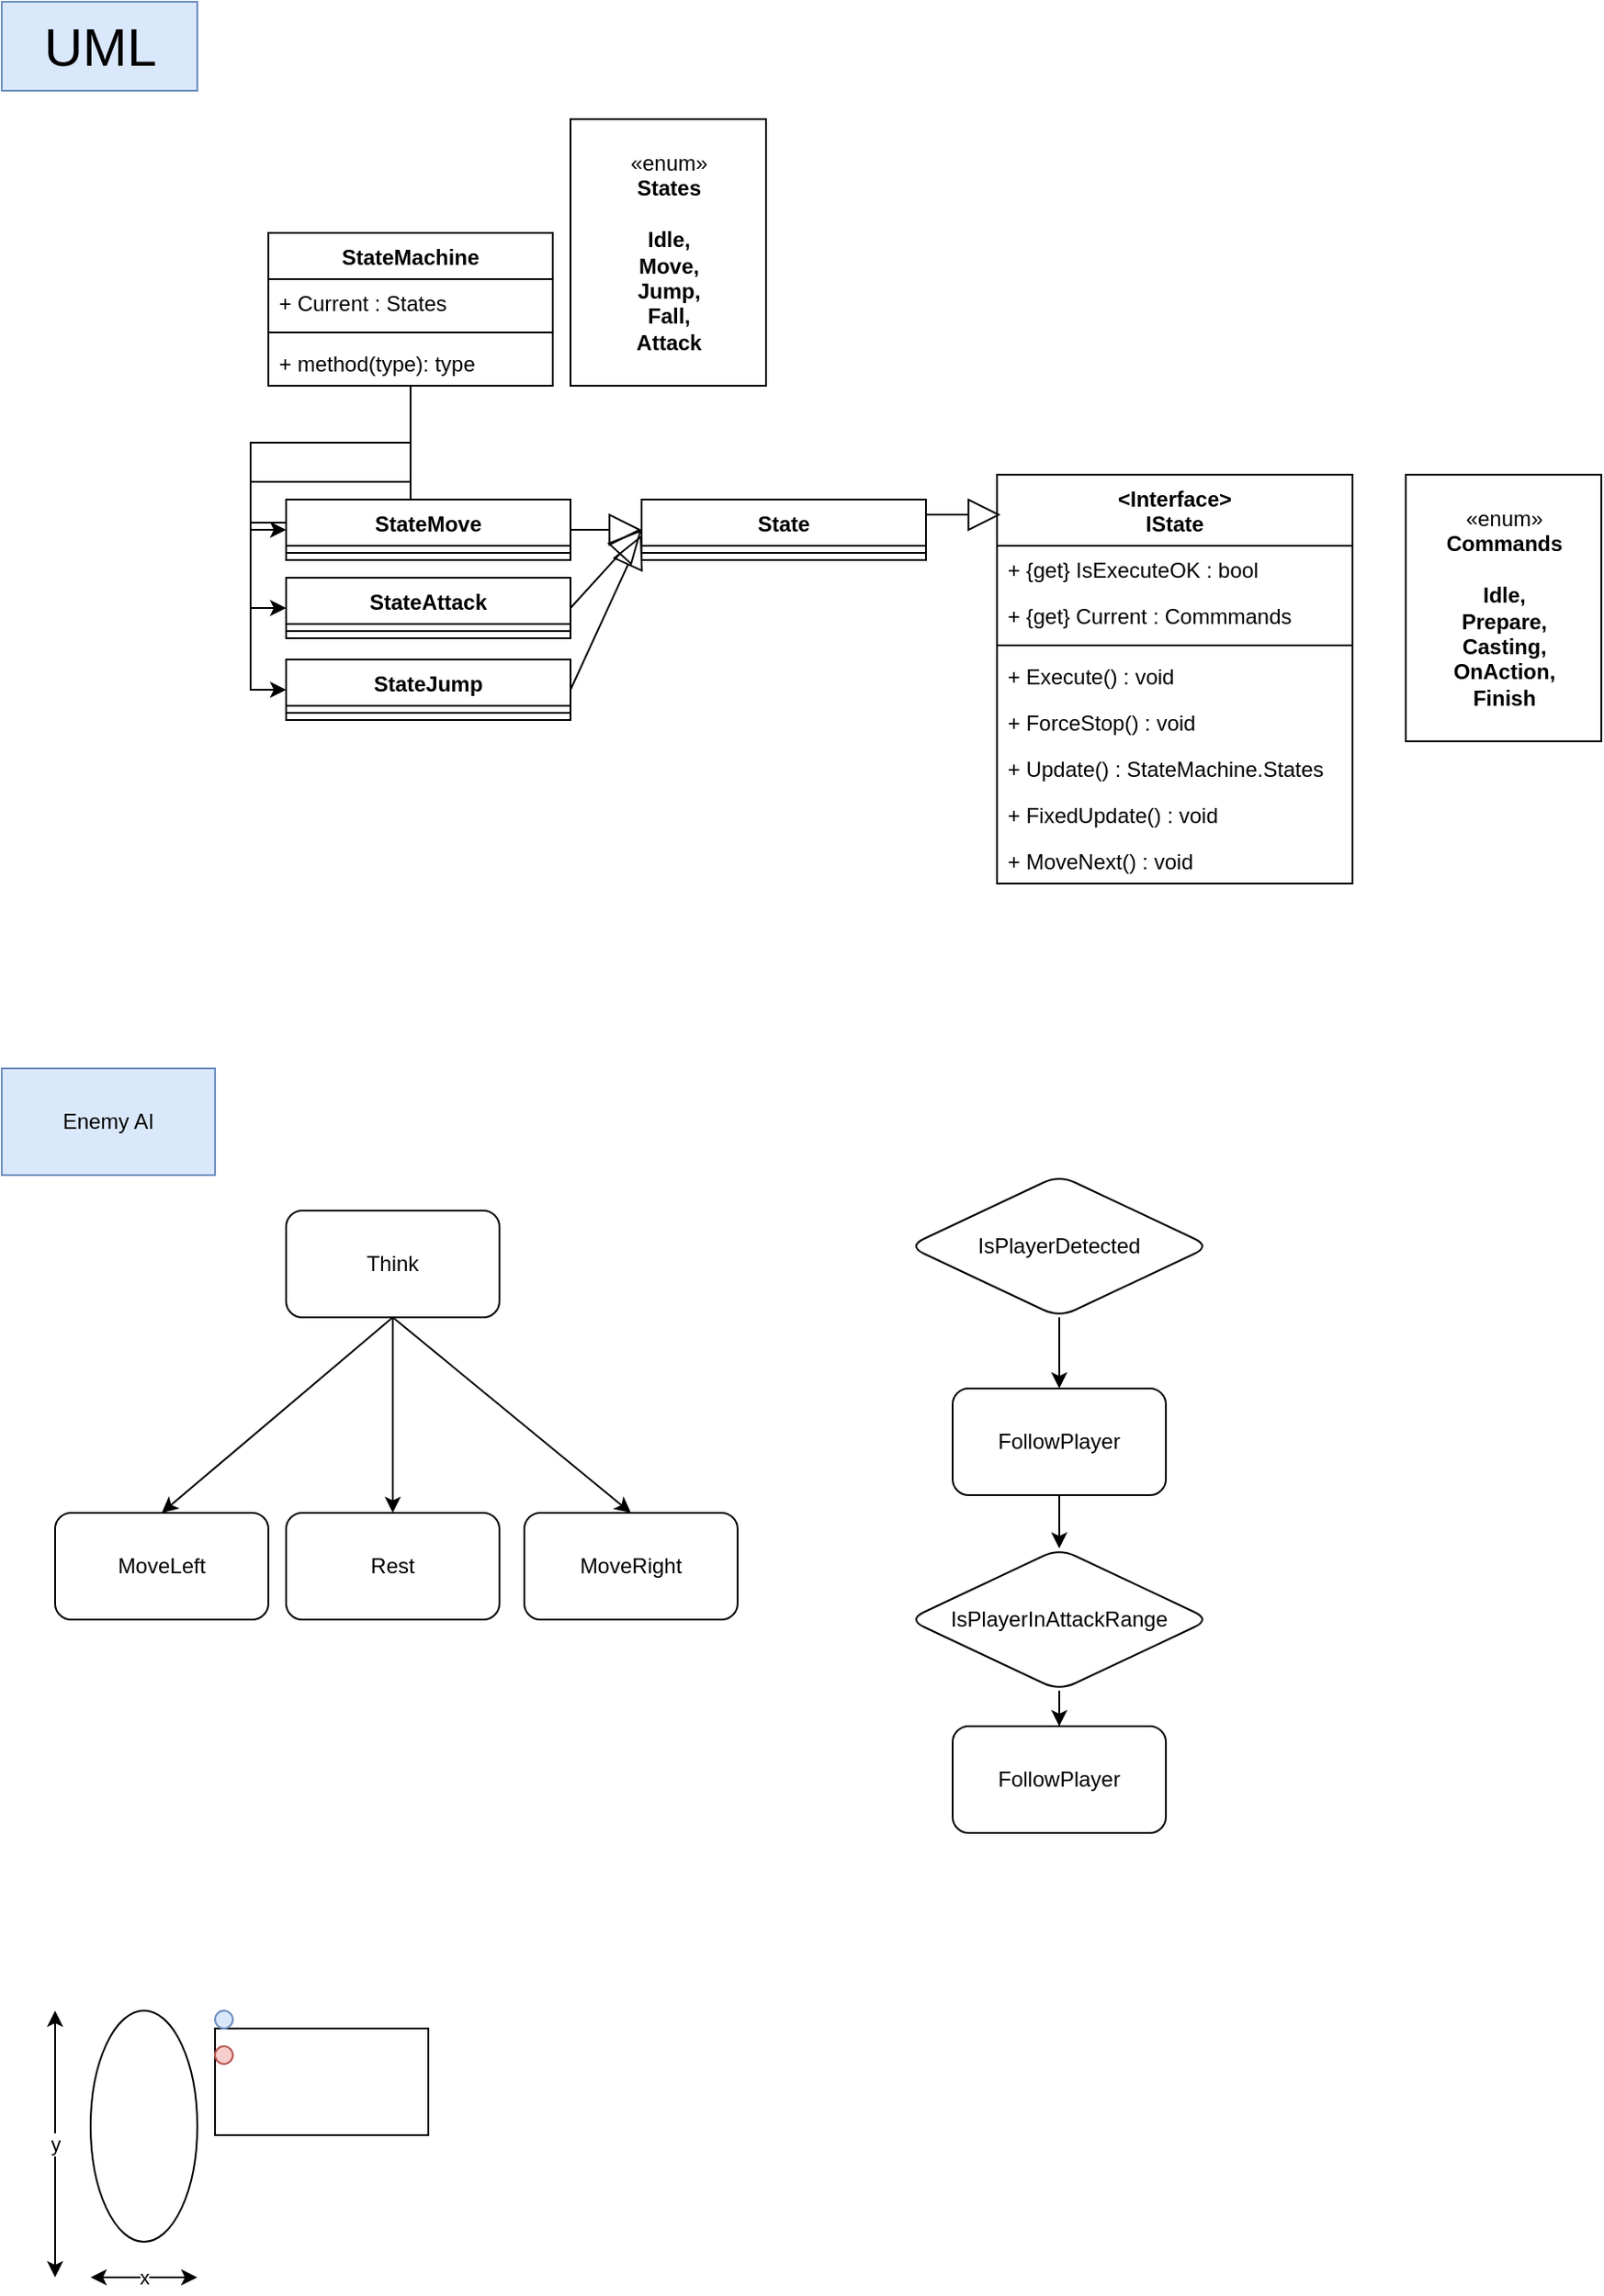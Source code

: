 <mxfile version="20.4.1" type="device"><diagram id="z8PivPEnjxZJ9glbaOaH" name="페이지-1"><mxGraphModel dx="593" dy="331" grid="1" gridSize="10" guides="1" tooltips="1" connect="1" arrows="1" fold="1" page="1" pageScale="1" pageWidth="827" pageHeight="1169" math="0" shadow="0"><root><mxCell id="0"/><mxCell id="1" parent="0"/><mxCell id="pE4CzCBgGKtL481oaLgr-24" value="" style="rounded=0;whiteSpace=wrap;html=1;" vertex="1" parent="1"><mxGeometry x="120" y="1140" width="120" height="60" as="geometry"/></mxCell><mxCell id="R6FhkAK2jGmALfdfPFgM-36" style="edgeStyle=orthogonalEdgeStyle;rounded=0;orthogonalLoop=1;jettySize=auto;html=1;entryX=0;entryY=0.5;entryDx=0;entryDy=0;fontSize=12;" parent="1" source="R6FhkAK2jGmALfdfPFgM-2" target="R6FhkAK2jGmALfdfPFgM-28" edge="1"><mxGeometry relative="1" as="geometry"/></mxCell><mxCell id="R6FhkAK2jGmALfdfPFgM-37" style="edgeStyle=orthogonalEdgeStyle;rounded=0;orthogonalLoop=1;jettySize=auto;html=1;entryX=0;entryY=0.5;entryDx=0;entryDy=0;fontSize=12;" parent="1" source="R6FhkAK2jGmALfdfPFgM-2" target="R6FhkAK2jGmALfdfPFgM-25" edge="1"><mxGeometry relative="1" as="geometry"/></mxCell><mxCell id="R6FhkAK2jGmALfdfPFgM-38" style="edgeStyle=orthogonalEdgeStyle;rounded=0;orthogonalLoop=1;jettySize=auto;html=1;entryX=0;entryY=0.5;entryDx=0;entryDy=0;fontSize=12;" parent="1" source="R6FhkAK2jGmALfdfPFgM-2" target="R6FhkAK2jGmALfdfPFgM-31" edge="1"><mxGeometry relative="1" as="geometry"/></mxCell><mxCell id="R6FhkAK2jGmALfdfPFgM-2" value="StateMachine" style="swimlane;fontStyle=1;align=center;verticalAlign=top;childLayout=stackLayout;horizontal=1;startSize=26;horizontalStack=0;resizeParent=1;resizeParentMax=0;resizeLast=0;collapsible=1;marginBottom=0;" parent="1" vertex="1"><mxGeometry x="150" y="130" width="160" height="86" as="geometry"/></mxCell><mxCell id="R6FhkAK2jGmALfdfPFgM-3" value="+ Current : States" style="text;strokeColor=none;fillColor=none;align=left;verticalAlign=top;spacingLeft=4;spacingRight=4;overflow=hidden;rotatable=0;points=[[0,0.5],[1,0.5]];portConstraint=eastwest;" parent="R6FhkAK2jGmALfdfPFgM-2" vertex="1"><mxGeometry y="26" width="160" height="26" as="geometry"/></mxCell><mxCell id="R6FhkAK2jGmALfdfPFgM-4" value="" style="line;strokeWidth=1;fillColor=none;align=left;verticalAlign=middle;spacingTop=-1;spacingLeft=3;spacingRight=3;rotatable=0;labelPosition=right;points=[];portConstraint=eastwest;strokeColor=inherit;" parent="R6FhkAK2jGmALfdfPFgM-2" vertex="1"><mxGeometry y="52" width="160" height="8" as="geometry"/></mxCell><mxCell id="R6FhkAK2jGmALfdfPFgM-5" value="+ method(type): type" style="text;strokeColor=none;fillColor=none;align=left;verticalAlign=top;spacingLeft=4;spacingRight=4;overflow=hidden;rotatable=0;points=[[0,0.5],[1,0.5]];portConstraint=eastwest;" parent="R6FhkAK2jGmALfdfPFgM-2" vertex="1"><mxGeometry y="60" width="160" height="26" as="geometry"/></mxCell><mxCell id="R6FhkAK2jGmALfdfPFgM-6" value="&lt;font style=&quot;font-size: 30px;&quot;&gt;UML&lt;/font&gt;" style="html=1;fillColor=#dae8fc;strokeColor=#6c8ebf;" parent="1" vertex="1"><mxGeometry width="110" height="50" as="geometry"/></mxCell><mxCell id="R6FhkAK2jGmALfdfPFgM-7" value="«enum»&lt;br style=&quot;font-size: 12px;&quot;&gt;&lt;b style=&quot;font-size: 12px;&quot;&gt;States&lt;br&gt;&lt;br&gt;Idle,&lt;br&gt;Move,&lt;br&gt;Jump,&lt;br&gt;Fall,&lt;br&gt;&lt;/b&gt;&lt;b&gt;Attack&lt;/b&gt;&lt;b style=&quot;font-size: 12px;&quot;&gt;&lt;br&gt;&lt;/b&gt;" style="html=1;fontSize=12;" parent="1" vertex="1"><mxGeometry x="320" y="66" width="110" height="150" as="geometry"/></mxCell><mxCell id="R6FhkAK2jGmALfdfPFgM-8" value="State" style="swimlane;fontStyle=1;align=center;verticalAlign=top;childLayout=stackLayout;horizontal=1;startSize=26;horizontalStack=0;resizeParent=1;resizeParentMax=0;resizeLast=0;collapsible=1;marginBottom=0;" parent="1" vertex="1"><mxGeometry x="360" y="280" width="160" height="34" as="geometry"/></mxCell><mxCell id="R6FhkAK2jGmALfdfPFgM-10" value="" style="line;strokeWidth=1;fillColor=none;align=left;verticalAlign=middle;spacingTop=-1;spacingLeft=3;spacingRight=3;rotatable=0;labelPosition=right;points=[];portConstraint=eastwest;strokeColor=inherit;" parent="R6FhkAK2jGmALfdfPFgM-8" vertex="1"><mxGeometry y="26" width="160" height="8" as="geometry"/></mxCell><mxCell id="R6FhkAK2jGmALfdfPFgM-13" value="&lt;Interface&gt;&#10;IState" style="swimlane;fontStyle=1;align=center;verticalAlign=top;childLayout=stackLayout;horizontal=1;startSize=40;horizontalStack=0;resizeParent=1;resizeParentMax=0;resizeLast=0;collapsible=1;marginBottom=0;" parent="1" vertex="1"><mxGeometry x="560" y="266" width="200" height="230" as="geometry"/></mxCell><mxCell id="R6FhkAK2jGmALfdfPFgM-14" value="+ {get} IsExecuteOK : bool" style="text;strokeColor=none;fillColor=none;align=left;verticalAlign=top;spacingLeft=4;spacingRight=4;overflow=hidden;rotatable=0;points=[[0,0.5],[1,0.5]];portConstraint=eastwest;" parent="R6FhkAK2jGmALfdfPFgM-13" vertex="1"><mxGeometry y="40" width="200" height="26" as="geometry"/></mxCell><mxCell id="R6FhkAK2jGmALfdfPFgM-17" value="+ {get} Current : Commmands" style="text;strokeColor=none;fillColor=none;align=left;verticalAlign=top;spacingLeft=4;spacingRight=4;overflow=hidden;rotatable=0;points=[[0,0.5],[1,0.5]];portConstraint=eastwest;" parent="R6FhkAK2jGmALfdfPFgM-13" vertex="1"><mxGeometry y="66" width="200" height="26" as="geometry"/></mxCell><mxCell id="R6FhkAK2jGmALfdfPFgM-15" value="" style="line;strokeWidth=1;fillColor=none;align=left;verticalAlign=middle;spacingTop=-1;spacingLeft=3;spacingRight=3;rotatable=0;labelPosition=right;points=[];portConstraint=eastwest;strokeColor=inherit;" parent="R6FhkAK2jGmALfdfPFgM-13" vertex="1"><mxGeometry y="92" width="200" height="8" as="geometry"/></mxCell><mxCell id="R6FhkAK2jGmALfdfPFgM-16" value="+ Execute() : void" style="text;strokeColor=none;fillColor=none;align=left;verticalAlign=top;spacingLeft=4;spacingRight=4;overflow=hidden;rotatable=0;points=[[0,0.5],[1,0.5]];portConstraint=eastwest;" parent="R6FhkAK2jGmALfdfPFgM-13" vertex="1"><mxGeometry y="100" width="200" height="26" as="geometry"/></mxCell><mxCell id="R6FhkAK2jGmALfdfPFgM-20" value="+ ForceStop() : void" style="text;strokeColor=none;fillColor=none;align=left;verticalAlign=top;spacingLeft=4;spacingRight=4;overflow=hidden;rotatable=0;points=[[0,0.5],[1,0.5]];portConstraint=eastwest;" parent="R6FhkAK2jGmALfdfPFgM-13" vertex="1"><mxGeometry y="126" width="200" height="26" as="geometry"/></mxCell><mxCell id="R6FhkAK2jGmALfdfPFgM-21" value="+ Update() : StateMachine.States" style="text;strokeColor=none;fillColor=none;align=left;verticalAlign=top;spacingLeft=4;spacingRight=4;overflow=hidden;rotatable=0;points=[[0,0.5],[1,0.5]];portConstraint=eastwest;" parent="R6FhkAK2jGmALfdfPFgM-13" vertex="1"><mxGeometry y="152" width="200" height="26" as="geometry"/></mxCell><mxCell id="R6FhkAK2jGmALfdfPFgM-22" value="+ FixedUpdate() : void" style="text;strokeColor=none;fillColor=none;align=left;verticalAlign=top;spacingLeft=4;spacingRight=4;overflow=hidden;rotatable=0;points=[[0,0.5],[1,0.5]];portConstraint=eastwest;" parent="R6FhkAK2jGmALfdfPFgM-13" vertex="1"><mxGeometry y="178" width="200" height="26" as="geometry"/></mxCell><mxCell id="R6FhkAK2jGmALfdfPFgM-23" value="+ MoveNext() : void" style="text;strokeColor=none;fillColor=none;align=left;verticalAlign=top;spacingLeft=4;spacingRight=4;overflow=hidden;rotatable=0;points=[[0,0.5],[1,0.5]];portConstraint=eastwest;" parent="R6FhkAK2jGmALfdfPFgM-13" vertex="1"><mxGeometry y="204" width="200" height="26" as="geometry"/></mxCell><mxCell id="R6FhkAK2jGmALfdfPFgM-18" value="«enum»&lt;br style=&quot;font-size: 12px;&quot;&gt;&lt;b style=&quot;font-size: 12px;&quot;&gt;Commands&lt;br&gt;&lt;br&gt;Idle,&lt;br&gt;&lt;/b&gt;&lt;b style=&quot;font-size: 12px;&quot;&gt;Prepare,&lt;br&gt;Casting,&lt;br&gt;OnAction,&lt;br&gt;Finish&lt;br&gt;&lt;/b&gt;" style="html=1;fontSize=12;" parent="1" vertex="1"><mxGeometry x="790" y="266" width="110" height="150" as="geometry"/></mxCell><mxCell id="R6FhkAK2jGmALfdfPFgM-24" value="" style="endArrow=block;endSize=16;endFill=0;html=1;rounded=0;fontSize=12;exitX=1;exitY=0.25;exitDx=0;exitDy=0;entryX=0.01;entryY=0.098;entryDx=0;entryDy=0;entryPerimeter=0;" parent="1" source="R6FhkAK2jGmALfdfPFgM-8" target="R6FhkAK2jGmALfdfPFgM-13" edge="1"><mxGeometry width="160" relative="1" as="geometry"><mxPoint x="460" y="300" as="sourcePoint"/><mxPoint x="620" y="300" as="targetPoint"/></mxGeometry></mxCell><mxCell id="R6FhkAK2jGmALfdfPFgM-25" value="StateAttack" style="swimlane;fontStyle=1;align=center;verticalAlign=top;childLayout=stackLayout;horizontal=1;startSize=26;horizontalStack=0;resizeParent=1;resizeParentMax=0;resizeLast=0;collapsible=1;marginBottom=0;" parent="1" vertex="1"><mxGeometry x="160" y="324" width="160" height="34" as="geometry"/></mxCell><mxCell id="R6FhkAK2jGmALfdfPFgM-26" value="" style="line;strokeWidth=1;fillColor=none;align=left;verticalAlign=middle;spacingTop=-1;spacingLeft=3;spacingRight=3;rotatable=0;labelPosition=right;points=[];portConstraint=eastwest;strokeColor=inherit;" parent="R6FhkAK2jGmALfdfPFgM-25" vertex="1"><mxGeometry y="26" width="160" height="8" as="geometry"/></mxCell><mxCell id="R6FhkAK2jGmALfdfPFgM-27" value="" style="endArrow=block;endSize=16;endFill=0;html=1;rounded=0;fontSize=12;exitX=1;exitY=0.5;exitDx=0;exitDy=0;entryX=0;entryY=0.5;entryDx=0;entryDy=0;" parent="1" source="R6FhkAK2jGmALfdfPFgM-25" target="R6FhkAK2jGmALfdfPFgM-8" edge="1"><mxGeometry width="160" relative="1" as="geometry"><mxPoint x="530" y="298.5" as="sourcePoint"/><mxPoint x="572" y="298.54" as="targetPoint"/></mxGeometry></mxCell><mxCell id="R6FhkAK2jGmALfdfPFgM-28" value="StateMove" style="swimlane;fontStyle=1;align=center;verticalAlign=top;childLayout=stackLayout;horizontal=1;startSize=26;horizontalStack=0;resizeParent=1;resizeParentMax=0;resizeLast=0;collapsible=1;marginBottom=0;" parent="1" vertex="1"><mxGeometry x="160" y="280" width="160" height="34" as="geometry"/></mxCell><mxCell id="R6FhkAK2jGmALfdfPFgM-29" value="" style="line;strokeWidth=1;fillColor=none;align=left;verticalAlign=middle;spacingTop=-1;spacingLeft=3;spacingRight=3;rotatable=0;labelPosition=right;points=[];portConstraint=eastwest;strokeColor=inherit;" parent="R6FhkAK2jGmALfdfPFgM-28" vertex="1"><mxGeometry y="26" width="160" height="8" as="geometry"/></mxCell><mxCell id="R6FhkAK2jGmALfdfPFgM-30" value="" style="endArrow=block;endSize=16;endFill=0;html=1;rounded=0;fontSize=12;exitX=1;exitY=0.5;exitDx=0;exitDy=0;entryX=0;entryY=0.5;entryDx=0;entryDy=0;" parent="1" source="R6FhkAK2jGmALfdfPFgM-28" target="R6FhkAK2jGmALfdfPFgM-8" edge="1"><mxGeometry width="160" relative="1" as="geometry"><mxPoint x="330" y="351" as="sourcePoint"/><mxPoint x="370" y="307" as="targetPoint"/></mxGeometry></mxCell><mxCell id="R6FhkAK2jGmALfdfPFgM-31" value="StateJump" style="swimlane;fontStyle=1;align=center;verticalAlign=top;childLayout=stackLayout;horizontal=1;startSize=26;horizontalStack=0;resizeParent=1;resizeParentMax=0;resizeLast=0;collapsible=1;marginBottom=0;" parent="1" vertex="1"><mxGeometry x="160" y="370" width="160" height="34" as="geometry"/></mxCell><mxCell id="R6FhkAK2jGmALfdfPFgM-32" value="" style="line;strokeWidth=1;fillColor=none;align=left;verticalAlign=middle;spacingTop=-1;spacingLeft=3;spacingRight=3;rotatable=0;labelPosition=right;points=[];portConstraint=eastwest;strokeColor=inherit;" parent="R6FhkAK2jGmALfdfPFgM-31" vertex="1"><mxGeometry y="26" width="160" height="8" as="geometry"/></mxCell><mxCell id="R6FhkAK2jGmALfdfPFgM-35" value="" style="endArrow=block;endSize=16;endFill=0;html=1;rounded=0;fontSize=12;exitX=1;exitY=0.5;exitDx=0;exitDy=0;" parent="1" source="R6FhkAK2jGmALfdfPFgM-31" edge="1"><mxGeometry width="160" relative="1" as="geometry"><mxPoint x="330" y="351" as="sourcePoint"/><mxPoint x="360" y="300" as="targetPoint"/></mxGeometry></mxCell><mxCell id="pE4CzCBgGKtL481oaLgr-1" value="Enemy AI" style="rounded=0;whiteSpace=wrap;html=1;fillColor=#dae8fc;strokeColor=#6c8ebf;" vertex="1" parent="1"><mxGeometry y="600" width="120" height="60" as="geometry"/></mxCell><mxCell id="pE4CzCBgGKtL481oaLgr-2" value="Think" style="rounded=1;whiteSpace=wrap;html=1;" vertex="1" parent="1"><mxGeometry x="160" y="680" width="120" height="60" as="geometry"/></mxCell><mxCell id="pE4CzCBgGKtL481oaLgr-3" value="MoveLeft" style="rounded=1;whiteSpace=wrap;html=1;" vertex="1" parent="1"><mxGeometry x="30" y="850" width="120" height="60" as="geometry"/></mxCell><mxCell id="pE4CzCBgGKtL481oaLgr-4" value="Rest" style="rounded=1;whiteSpace=wrap;html=1;" vertex="1" parent="1"><mxGeometry x="160" y="850" width="120" height="60" as="geometry"/></mxCell><mxCell id="pE4CzCBgGKtL481oaLgr-5" value="MoveRight" style="rounded=1;whiteSpace=wrap;html=1;" vertex="1" parent="1"><mxGeometry x="294" y="850" width="120" height="60" as="geometry"/></mxCell><mxCell id="pE4CzCBgGKtL481oaLgr-6" value="" style="endArrow=classic;html=1;rounded=0;exitX=0.5;exitY=1;exitDx=0;exitDy=0;entryX=0.5;entryY=0;entryDx=0;entryDy=0;" edge="1" parent="1" source="pE4CzCBgGKtL481oaLgr-2" target="pE4CzCBgGKtL481oaLgr-3"><mxGeometry width="50" height="50" relative="1" as="geometry"><mxPoint x="360" y="900" as="sourcePoint"/><mxPoint x="410" y="850" as="targetPoint"/></mxGeometry></mxCell><mxCell id="pE4CzCBgGKtL481oaLgr-7" value="" style="endArrow=classic;html=1;rounded=0;exitX=0.5;exitY=1;exitDx=0;exitDy=0;entryX=0.5;entryY=0;entryDx=0;entryDy=0;" edge="1" parent="1" source="pE4CzCBgGKtL481oaLgr-2" target="pE4CzCBgGKtL481oaLgr-4"><mxGeometry width="50" height="50" relative="1" as="geometry"><mxPoint x="360" y="900" as="sourcePoint"/><mxPoint x="410" y="850" as="targetPoint"/></mxGeometry></mxCell><mxCell id="pE4CzCBgGKtL481oaLgr-8" value="" style="endArrow=classic;html=1;rounded=0;exitX=0.5;exitY=1;exitDx=0;exitDy=0;entryX=0.5;entryY=0;entryDx=0;entryDy=0;" edge="1" parent="1" source="pE4CzCBgGKtL481oaLgr-2" target="pE4CzCBgGKtL481oaLgr-5"><mxGeometry width="50" height="50" relative="1" as="geometry"><mxPoint x="230" y="750" as="sourcePoint"/><mxPoint x="230" y="860" as="targetPoint"/></mxGeometry></mxCell><mxCell id="pE4CzCBgGKtL481oaLgr-14" value="" style="edgeStyle=orthogonalEdgeStyle;rounded=0;orthogonalLoop=1;jettySize=auto;html=1;" edge="1" parent="1" source="pE4CzCBgGKtL481oaLgr-11" target="pE4CzCBgGKtL481oaLgr-13"><mxGeometry relative="1" as="geometry"/></mxCell><mxCell id="pE4CzCBgGKtL481oaLgr-11" value="IsPlayerDetected" style="rhombus;whiteSpace=wrap;html=1;rounded=1;" vertex="1" parent="1"><mxGeometry x="510" y="660" width="170" height="80" as="geometry"/></mxCell><mxCell id="pE4CzCBgGKtL481oaLgr-16" style="edgeStyle=orthogonalEdgeStyle;rounded=0;orthogonalLoop=1;jettySize=auto;html=1;entryX=0.5;entryY=0;entryDx=0;entryDy=0;" edge="1" parent="1" source="pE4CzCBgGKtL481oaLgr-13" target="pE4CzCBgGKtL481oaLgr-15"><mxGeometry relative="1" as="geometry"/></mxCell><mxCell id="pE4CzCBgGKtL481oaLgr-13" value="FollowPlayer" style="whiteSpace=wrap;html=1;rounded=1;" vertex="1" parent="1"><mxGeometry x="535" y="780" width="120" height="60" as="geometry"/></mxCell><mxCell id="pE4CzCBgGKtL481oaLgr-18" value="" style="edgeStyle=orthogonalEdgeStyle;rounded=0;orthogonalLoop=1;jettySize=auto;html=1;" edge="1" parent="1" source="pE4CzCBgGKtL481oaLgr-15" target="pE4CzCBgGKtL481oaLgr-17"><mxGeometry relative="1" as="geometry"/></mxCell><mxCell id="pE4CzCBgGKtL481oaLgr-15" value="IsPlayerInAttackRange" style="rhombus;whiteSpace=wrap;html=1;rounded=1;" vertex="1" parent="1"><mxGeometry x="510" y="870" width="170" height="80" as="geometry"/></mxCell><mxCell id="pE4CzCBgGKtL481oaLgr-17" value="FollowPlayer" style="whiteSpace=wrap;html=1;rounded=1;" vertex="1" parent="1"><mxGeometry x="535" y="970" width="120" height="60" as="geometry"/></mxCell><mxCell id="pE4CzCBgGKtL481oaLgr-21" value="" style="ellipse;whiteSpace=wrap;html=1;" vertex="1" parent="1"><mxGeometry x="50" y="1130" width="60" height="130" as="geometry"/></mxCell><mxCell id="pE4CzCBgGKtL481oaLgr-22" value="" style="ellipse;whiteSpace=wrap;html=1;aspect=fixed;fillColor=#dae8fc;strokeColor=#6c8ebf;" vertex="1" parent="1"><mxGeometry x="120" y="1130" width="10" height="10" as="geometry"/></mxCell><mxCell id="pE4CzCBgGKtL481oaLgr-23" value="" style="ellipse;whiteSpace=wrap;html=1;aspect=fixed;fillColor=#f8cecc;strokeColor=#b85450;" vertex="1" parent="1"><mxGeometry x="120" y="1150" width="10" height="10" as="geometry"/></mxCell><mxCell id="pE4CzCBgGKtL481oaLgr-26" value="x" style="endArrow=classic;startArrow=classic;html=1;rounded=0;" edge="1" parent="1"><mxGeometry width="50" height="50" relative="1" as="geometry"><mxPoint x="50" y="1280" as="sourcePoint"/><mxPoint x="110" y="1280" as="targetPoint"/></mxGeometry></mxCell><mxCell id="pE4CzCBgGKtL481oaLgr-27" value="y" style="endArrow=classic;startArrow=classic;html=1;rounded=0;" edge="1" parent="1"><mxGeometry width="50" height="50" relative="1" as="geometry"><mxPoint x="30" y="1280" as="sourcePoint"/><mxPoint x="30" y="1130" as="targetPoint"/></mxGeometry></mxCell></root></mxGraphModel></diagram></mxfile>